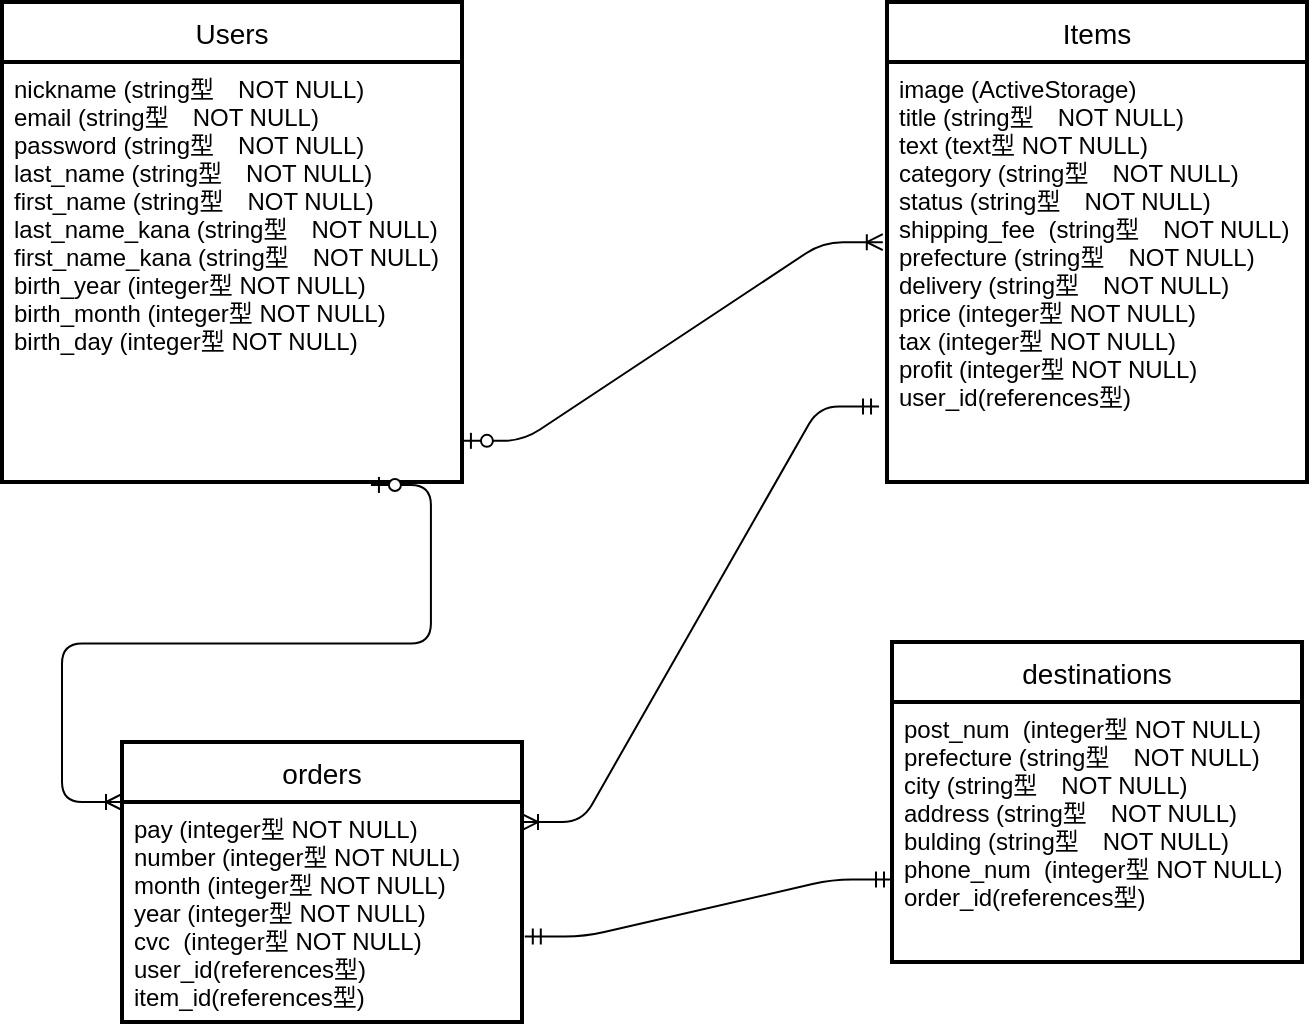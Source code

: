 <mxfile>
    <diagram id="VnHhN2NgPuDGPjQh4aly" name="ページ1">
        <mxGraphModel dx="710" dy="573" grid="1" gridSize="10" guides="1" tooltips="1" connect="1" arrows="1" fold="1" page="1" pageScale="1" pageWidth="827" pageHeight="1169" math="0" shadow="0">
            <root>
                <mxCell id="0"/>
                <mxCell id="1" parent="0"/>
                <mxCell id="2" value="orders" style="swimlane;childLayout=stackLayout;horizontal=1;startSize=30;horizontalStack=0;fontSize=14;fontStyle=0;strokeWidth=2;resizeParent=0;resizeLast=1;shadow=0;dashed=0;align=center;" parent="1" vertex="1">
                    <mxGeometry x="80" y="380" width="200" height="140" as="geometry"/>
                </mxCell>
                <mxCell id="3" value="pay (integer型 NOT NULL)&#10;number (integer型 NOT NULL)&#10;month (integer型 NOT NULL)&#10;year (integer型 NOT NULL)&#10;cvc  (integer型 NOT NULL)&#10;user_id(references型)&#10;item_id(references型)" style="align=left;strokeColor=none;fillColor=none;spacingLeft=4;fontSize=12;verticalAlign=top;resizable=0;rotatable=0;part=1;" parent="2" vertex="1">
                    <mxGeometry y="30" width="200" height="110" as="geometry"/>
                </mxCell>
                <mxCell id="4" value="Items" style="swimlane;childLayout=stackLayout;horizontal=1;startSize=30;horizontalStack=0;fontSize=14;fontStyle=0;strokeWidth=2;resizeParent=0;resizeLast=1;shadow=0;dashed=0;align=center;" parent="1" vertex="1">
                    <mxGeometry x="462.5" y="10" width="210" height="240" as="geometry"/>
                </mxCell>
                <mxCell id="5" value="image (ActiveStorage)&#10;title (string型　NOT NULL)&#10;text (text型 NOT NULL)&#10;category (string型　NOT NULL)&#10;status (string型　NOT NULL)&#10;shipping_fee  (string型　NOT NULL)&#10;prefecture (string型　NOT NULL)&#10;delivery (string型　NOT NULL)&#10;price (integer型 NOT NULL)&#10;tax (integer型 NOT NULL)&#10;profit (integer型 NOT NULL)&#10;user_id(references型)" style="align=left;strokeColor=none;fillColor=none;spacingLeft=4;fontSize=12;verticalAlign=top;resizable=0;rotatable=0;part=1;" parent="4" vertex="1">
                    <mxGeometry y="30" width="210" height="210" as="geometry"/>
                </mxCell>
                <mxCell id="6" value="destinations" style="swimlane;childLayout=stackLayout;horizontal=1;startSize=30;horizontalStack=0;fontSize=14;fontStyle=0;strokeWidth=2;resizeParent=0;resizeLast=1;shadow=0;dashed=0;align=center;" parent="1" vertex="1">
                    <mxGeometry x="465" y="330" width="205" height="160" as="geometry"/>
                </mxCell>
                <mxCell id="7" value="post_num  (integer型 NOT NULL)&#10;prefecture (string型　NOT NULL)&#10;city (string型　NOT NULL)&#10;address (string型　NOT NULL)&#10;bulding (string型　NOT NULL)&#10;phone_num  (integer型 NOT NULL)&#10;order_id(references型)&#10;" style="align=left;strokeColor=none;fillColor=none;spacingLeft=4;fontSize=12;verticalAlign=top;resizable=0;rotatable=0;part=1;" parent="6" vertex="1">
                    <mxGeometry y="30" width="205" height="130" as="geometry"/>
                </mxCell>
                <mxCell id="8" value="" style="edgeStyle=entityRelationEdgeStyle;fontSize=13;html=1;endArrow=ERoneToMany;startArrow=ERzeroToOne;exitX=1.002;exitY=0.902;exitDx=0;exitDy=0;exitPerimeter=0;entryX=-0.01;entryY=0.429;entryDx=0;entryDy=0;entryPerimeter=0;" parent="1" source="10" target="5" edge="1">
                    <mxGeometry width="100" height="100" relative="1" as="geometry">
                        <mxPoint x="255" y="230" as="sourcePoint"/>
                        <mxPoint x="433" y="130" as="targetPoint"/>
                    </mxGeometry>
                </mxCell>
                <mxCell id="9" value="Users" style="swimlane;childLayout=stackLayout;horizontal=1;startSize=30;horizontalStack=0;fontSize=14;fontStyle=0;strokeWidth=2;resizeParent=0;resizeLast=1;shadow=0;dashed=0;align=center;" parent="1" vertex="1">
                    <mxGeometry x="20" y="10" width="230" height="240" as="geometry"/>
                </mxCell>
                <mxCell id="10" value="nickname (string型　NOT NULL)&#10;email (string型　NOT NULL)&#10;password (string型　NOT NULL)&#10;last_name (string型　NOT NULL)&#10;first_name (string型　NOT NULL)&#10;last_name_kana (string型　NOT NULL)&#10;first_name_kana (string型　NOT NULL)&#10;birth_year (integer型 NOT NULL)&#10;birth_month (integer型 NOT NULL)&#10;birth_day (integer型 NOT NULL)" style="align=left;strokeColor=none;fillColor=none;spacingLeft=4;fontSize=12;verticalAlign=top;resizable=0;rotatable=0;part=1;" parent="9" vertex="1">
                    <mxGeometry y="30" width="230" height="210" as="geometry"/>
                </mxCell>
                <mxCell id="11" value="" style="edgeStyle=entityRelationEdgeStyle;fontSize=12;html=1;endArrow=ERoneToMany;startArrow=ERzeroToOne;exitX=0.802;exitY=1.007;exitDx=0;exitDy=0;exitPerimeter=0;" parent="1" source="10" edge="1">
                    <mxGeometry width="100" height="100" relative="1" as="geometry">
                        <mxPoint x="330" y="290" as="sourcePoint"/>
                        <mxPoint x="80" y="410.0" as="targetPoint"/>
                    </mxGeometry>
                </mxCell>
                <mxCell id="12" value="" style="edgeStyle=entityRelationEdgeStyle;fontSize=12;html=1;endArrow=ERmandOne;startArrow=ERmandOne;exitX=1.007;exitY=0.611;exitDx=0;exitDy=0;exitPerimeter=0;entryX=0;entryY=0.683;entryDx=0;entryDy=0;entryPerimeter=0;" parent="1" source="3" target="7" edge="1">
                    <mxGeometry width="100" height="100" relative="1" as="geometry">
                        <mxPoint x="330" y="360" as="sourcePoint"/>
                        <mxPoint x="430" y="260" as="targetPoint"/>
                    </mxGeometry>
                </mxCell>
                <mxCell id="13" value="" style="edgeStyle=entityRelationEdgeStyle;fontSize=12;html=1;endArrow=ERoneToMany;startArrow=ERmandOne;entryX=1;entryY=0.091;entryDx=0;entryDy=0;entryPerimeter=0;exitX=-0.019;exitY=0.82;exitDx=0;exitDy=0;exitPerimeter=0;" parent="1" source="5" target="3" edge="1">
                    <mxGeometry width="100" height="100" relative="1" as="geometry">
                        <mxPoint x="330" y="250" as="sourcePoint"/>
                        <mxPoint x="350" y="340" as="targetPoint"/>
                    </mxGeometry>
                </mxCell>
            </root>
        </mxGraphModel>
    </diagram>
</mxfile>